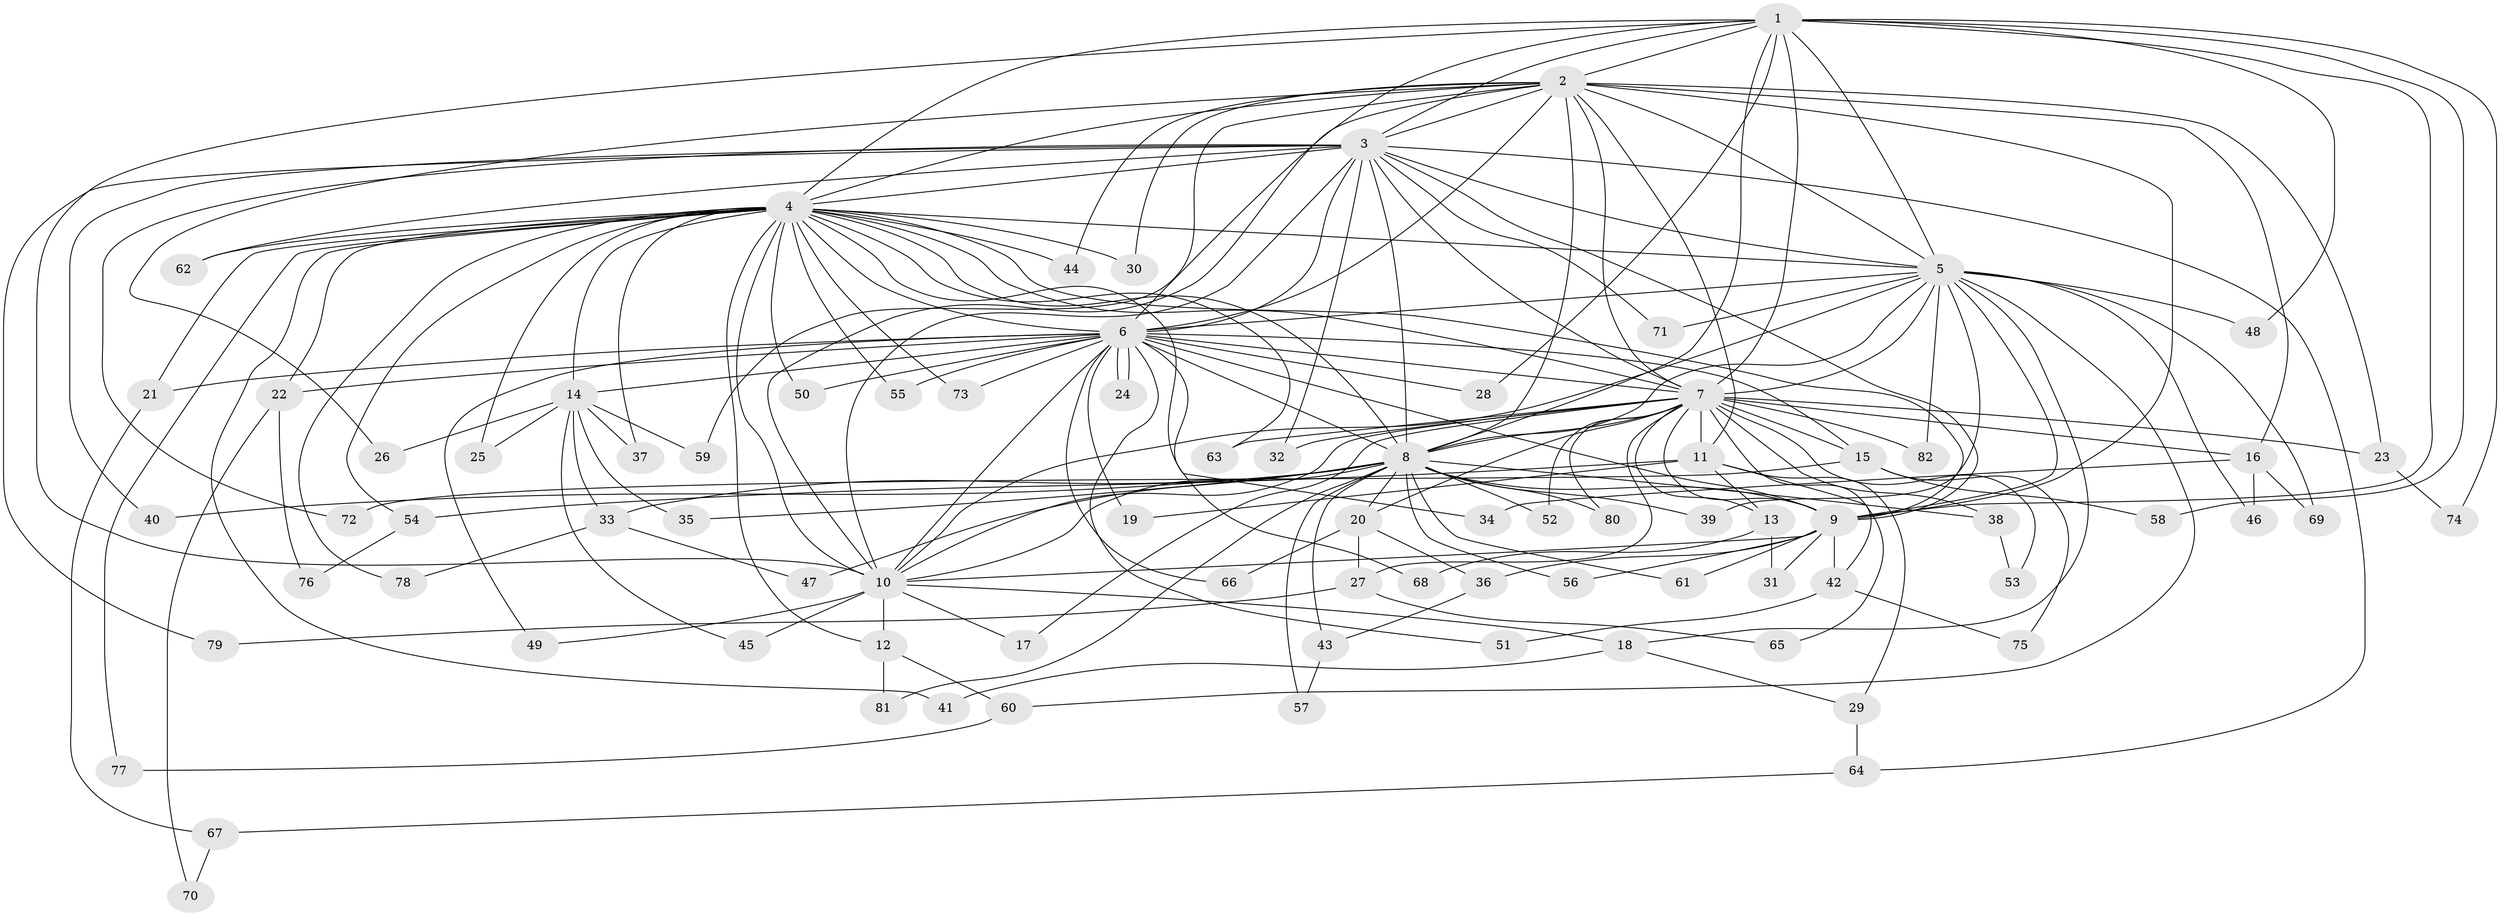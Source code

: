 // Generated by graph-tools (version 1.1) at 2025/49/03/09/25 03:49:28]
// undirected, 82 vertices, 189 edges
graph export_dot {
graph [start="1"]
  node [color=gray90,style=filled];
  1;
  2;
  3;
  4;
  5;
  6;
  7;
  8;
  9;
  10;
  11;
  12;
  13;
  14;
  15;
  16;
  17;
  18;
  19;
  20;
  21;
  22;
  23;
  24;
  25;
  26;
  27;
  28;
  29;
  30;
  31;
  32;
  33;
  34;
  35;
  36;
  37;
  38;
  39;
  40;
  41;
  42;
  43;
  44;
  45;
  46;
  47;
  48;
  49;
  50;
  51;
  52;
  53;
  54;
  55;
  56;
  57;
  58;
  59;
  60;
  61;
  62;
  63;
  64;
  65;
  66;
  67;
  68;
  69;
  70;
  71;
  72;
  73;
  74;
  75;
  76;
  77;
  78;
  79;
  80;
  81;
  82;
  1 -- 2;
  1 -- 3;
  1 -- 4;
  1 -- 5;
  1 -- 6;
  1 -- 7;
  1 -- 8;
  1 -- 9;
  1 -- 10;
  1 -- 28;
  1 -- 48;
  1 -- 58;
  1 -- 74;
  2 -- 3;
  2 -- 4;
  2 -- 5;
  2 -- 6;
  2 -- 7;
  2 -- 8;
  2 -- 9;
  2 -- 10;
  2 -- 11;
  2 -- 16;
  2 -- 23;
  2 -- 26;
  2 -- 30;
  2 -- 44;
  2 -- 59;
  3 -- 4;
  3 -- 5;
  3 -- 6;
  3 -- 7;
  3 -- 8;
  3 -- 9;
  3 -- 10;
  3 -- 32;
  3 -- 40;
  3 -- 62;
  3 -- 64;
  3 -- 71;
  3 -- 72;
  3 -- 79;
  4 -- 5;
  4 -- 6;
  4 -- 7;
  4 -- 8;
  4 -- 9;
  4 -- 10;
  4 -- 12;
  4 -- 14;
  4 -- 21;
  4 -- 22;
  4 -- 25;
  4 -- 30;
  4 -- 37;
  4 -- 41;
  4 -- 44;
  4 -- 50;
  4 -- 54;
  4 -- 55;
  4 -- 62;
  4 -- 63;
  4 -- 68;
  4 -- 73;
  4 -- 77;
  4 -- 78;
  5 -- 6;
  5 -- 7;
  5 -- 8;
  5 -- 9;
  5 -- 10;
  5 -- 18;
  5 -- 39;
  5 -- 46;
  5 -- 48;
  5 -- 60;
  5 -- 69;
  5 -- 71;
  5 -- 82;
  6 -- 7;
  6 -- 8;
  6 -- 9;
  6 -- 10;
  6 -- 14;
  6 -- 15;
  6 -- 19;
  6 -- 21;
  6 -- 22;
  6 -- 24;
  6 -- 24;
  6 -- 28;
  6 -- 34;
  6 -- 49;
  6 -- 50;
  6 -- 51;
  6 -- 55;
  6 -- 66;
  6 -- 73;
  7 -- 8;
  7 -- 9;
  7 -- 10;
  7 -- 11;
  7 -- 13;
  7 -- 15;
  7 -- 16;
  7 -- 17;
  7 -- 20;
  7 -- 23;
  7 -- 27;
  7 -- 32;
  7 -- 38;
  7 -- 42;
  7 -- 52;
  7 -- 53;
  7 -- 63;
  7 -- 80;
  7 -- 82;
  8 -- 9;
  8 -- 10;
  8 -- 20;
  8 -- 33;
  8 -- 35;
  8 -- 38;
  8 -- 39;
  8 -- 40;
  8 -- 43;
  8 -- 47;
  8 -- 52;
  8 -- 56;
  8 -- 57;
  8 -- 61;
  8 -- 80;
  8 -- 81;
  9 -- 10;
  9 -- 31;
  9 -- 36;
  9 -- 42;
  9 -- 56;
  9 -- 61;
  10 -- 12;
  10 -- 17;
  10 -- 18;
  10 -- 45;
  10 -- 49;
  11 -- 13;
  11 -- 19;
  11 -- 29;
  11 -- 54;
  11 -- 65;
  12 -- 60;
  12 -- 81;
  13 -- 31;
  13 -- 68;
  14 -- 25;
  14 -- 26;
  14 -- 33;
  14 -- 35;
  14 -- 37;
  14 -- 45;
  14 -- 59;
  15 -- 58;
  15 -- 72;
  15 -- 75;
  16 -- 34;
  16 -- 46;
  16 -- 69;
  18 -- 29;
  18 -- 41;
  20 -- 27;
  20 -- 36;
  20 -- 66;
  21 -- 67;
  22 -- 70;
  22 -- 76;
  23 -- 74;
  27 -- 65;
  27 -- 79;
  29 -- 64;
  33 -- 47;
  33 -- 78;
  36 -- 43;
  38 -- 53;
  42 -- 51;
  42 -- 75;
  43 -- 57;
  54 -- 76;
  60 -- 77;
  64 -- 67;
  67 -- 70;
}
